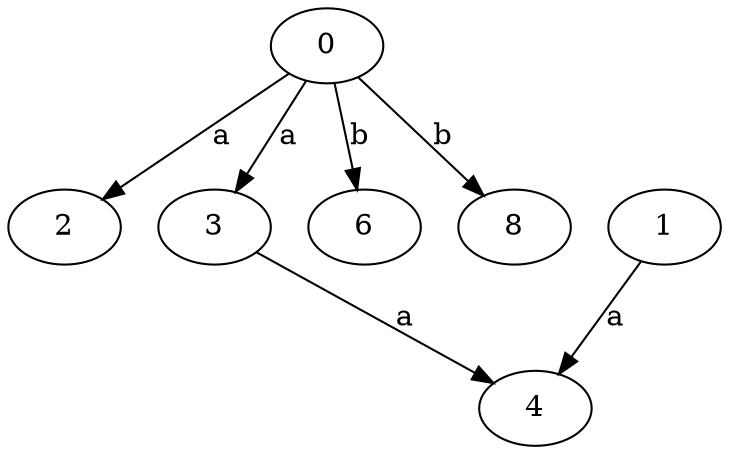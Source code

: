 strict digraph  {
2;
0;
3;
4;
6;
8;
1;
0 -> 2  [label=a];
0 -> 3  [label=a];
0 -> 6  [label=b];
0 -> 8  [label=b];
3 -> 4  [label=a];
1 -> 4  [label=a];
}
